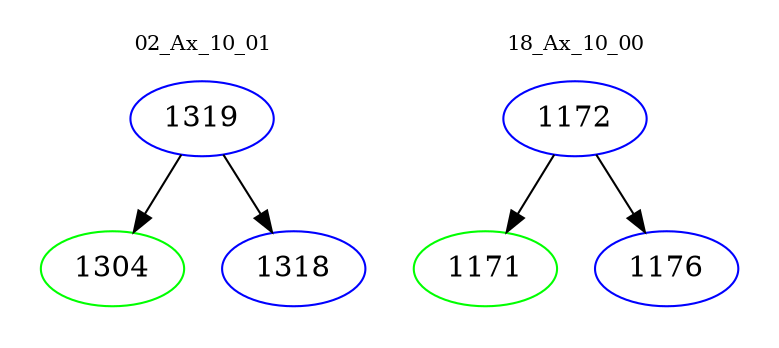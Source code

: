 digraph{
subgraph cluster_0 {
color = white
label = "02_Ax_10_01";
fontsize=10;
T0_1319 [label="1319", color="blue"]
T0_1319 -> T0_1304 [color="black"]
T0_1304 [label="1304", color="green"]
T0_1319 -> T0_1318 [color="black"]
T0_1318 [label="1318", color="blue"]
}
subgraph cluster_1 {
color = white
label = "18_Ax_10_00";
fontsize=10;
T1_1172 [label="1172", color="blue"]
T1_1172 -> T1_1171 [color="black"]
T1_1171 [label="1171", color="green"]
T1_1172 -> T1_1176 [color="black"]
T1_1176 [label="1176", color="blue"]
}
}
